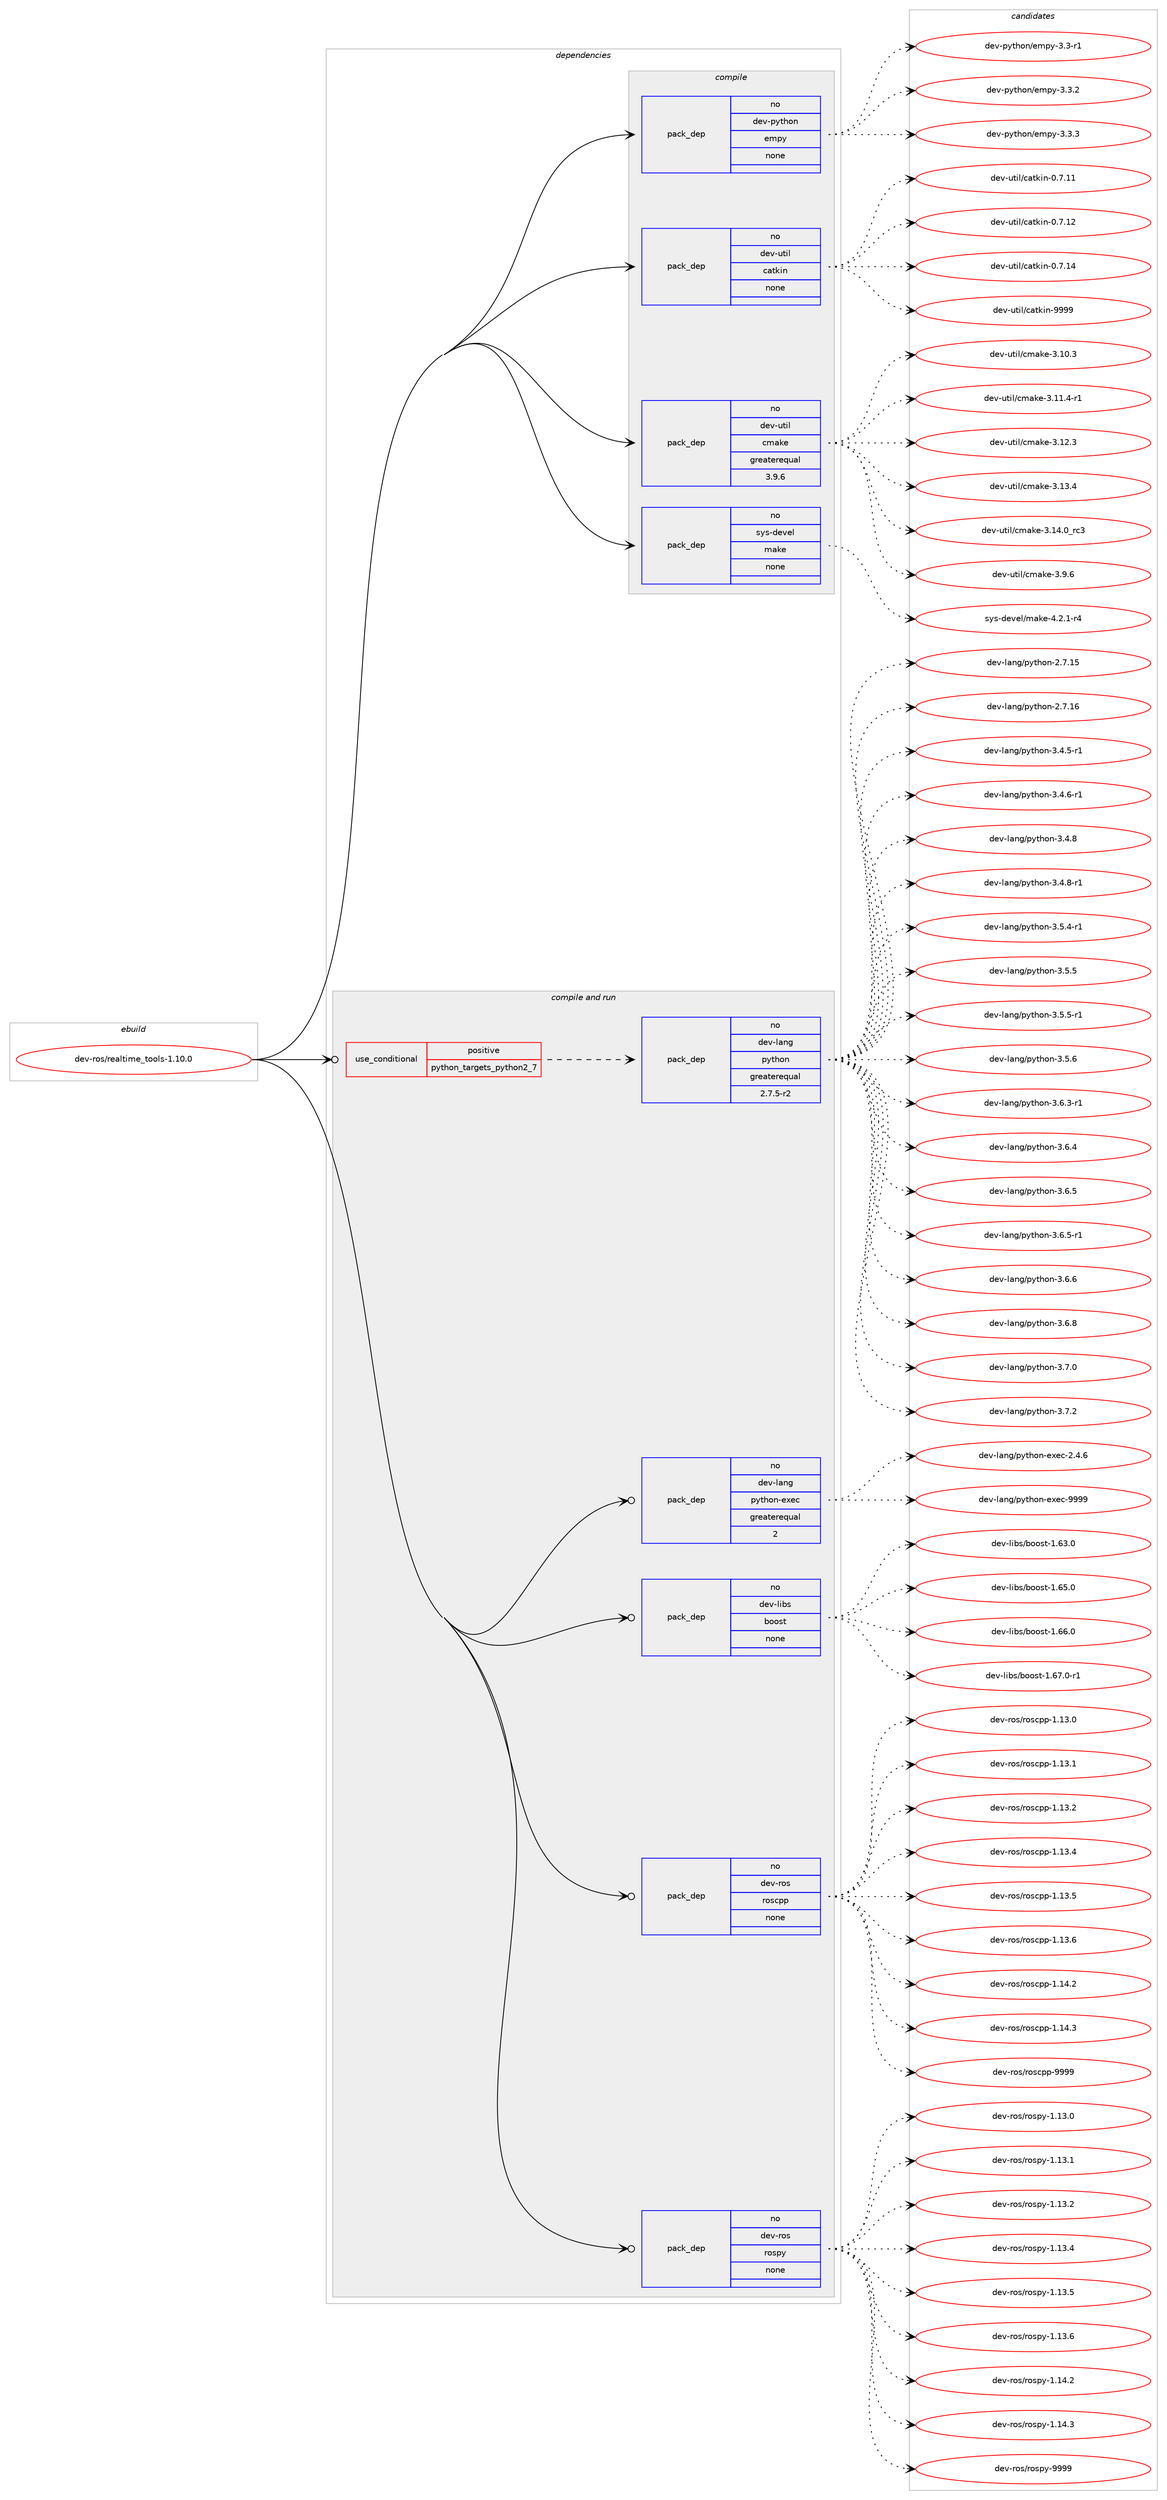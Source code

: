digraph prolog {

# *************
# Graph options
# *************

newrank=true;
concentrate=true;
compound=true;
graph [rankdir=LR,fontname=Helvetica,fontsize=10,ranksep=1.5];#, ranksep=2.5, nodesep=0.2];
edge  [arrowhead=vee];
node  [fontname=Helvetica,fontsize=10];

# **********
# The ebuild
# **********

subgraph cluster_leftcol {
color=gray;
rank=same;
label=<<i>ebuild</i>>;
id [label="dev-ros/realtime_tools-1.10.0", color=red, width=4, href="../dev-ros/realtime_tools-1.10.0.svg"];
}

# ****************
# The dependencies
# ****************

subgraph cluster_midcol {
color=gray;
label=<<i>dependencies</i>>;
subgraph cluster_compile {
fillcolor="#eeeeee";
style=filled;
label=<<i>compile</i>>;
subgraph pack1049964 {
dependency1462866 [label=<<TABLE BORDER="0" CELLBORDER="1" CELLSPACING="0" CELLPADDING="4" WIDTH="220"><TR><TD ROWSPAN="6" CELLPADDING="30">pack_dep</TD></TR><TR><TD WIDTH="110">no</TD></TR><TR><TD>dev-python</TD></TR><TR><TD>empy</TD></TR><TR><TD>none</TD></TR><TR><TD></TD></TR></TABLE>>, shape=none, color=blue];
}
id:e -> dependency1462866:w [weight=20,style="solid",arrowhead="vee"];
subgraph pack1049965 {
dependency1462867 [label=<<TABLE BORDER="0" CELLBORDER="1" CELLSPACING="0" CELLPADDING="4" WIDTH="220"><TR><TD ROWSPAN="6" CELLPADDING="30">pack_dep</TD></TR><TR><TD WIDTH="110">no</TD></TR><TR><TD>dev-util</TD></TR><TR><TD>catkin</TD></TR><TR><TD>none</TD></TR><TR><TD></TD></TR></TABLE>>, shape=none, color=blue];
}
id:e -> dependency1462867:w [weight=20,style="solid",arrowhead="vee"];
subgraph pack1049966 {
dependency1462868 [label=<<TABLE BORDER="0" CELLBORDER="1" CELLSPACING="0" CELLPADDING="4" WIDTH="220"><TR><TD ROWSPAN="6" CELLPADDING="30">pack_dep</TD></TR><TR><TD WIDTH="110">no</TD></TR><TR><TD>dev-util</TD></TR><TR><TD>cmake</TD></TR><TR><TD>greaterequal</TD></TR><TR><TD>3.9.6</TD></TR></TABLE>>, shape=none, color=blue];
}
id:e -> dependency1462868:w [weight=20,style="solid",arrowhead="vee"];
subgraph pack1049967 {
dependency1462869 [label=<<TABLE BORDER="0" CELLBORDER="1" CELLSPACING="0" CELLPADDING="4" WIDTH="220"><TR><TD ROWSPAN="6" CELLPADDING="30">pack_dep</TD></TR><TR><TD WIDTH="110">no</TD></TR><TR><TD>sys-devel</TD></TR><TR><TD>make</TD></TR><TR><TD>none</TD></TR><TR><TD></TD></TR></TABLE>>, shape=none, color=blue];
}
id:e -> dependency1462869:w [weight=20,style="solid",arrowhead="vee"];
}
subgraph cluster_compileandrun {
fillcolor="#eeeeee";
style=filled;
label=<<i>compile and run</i>>;
subgraph cond389512 {
dependency1462870 [label=<<TABLE BORDER="0" CELLBORDER="1" CELLSPACING="0" CELLPADDING="4"><TR><TD ROWSPAN="3" CELLPADDING="10">use_conditional</TD></TR><TR><TD>positive</TD></TR><TR><TD>python_targets_python2_7</TD></TR></TABLE>>, shape=none, color=red];
subgraph pack1049968 {
dependency1462871 [label=<<TABLE BORDER="0" CELLBORDER="1" CELLSPACING="0" CELLPADDING="4" WIDTH="220"><TR><TD ROWSPAN="6" CELLPADDING="30">pack_dep</TD></TR><TR><TD WIDTH="110">no</TD></TR><TR><TD>dev-lang</TD></TR><TR><TD>python</TD></TR><TR><TD>greaterequal</TD></TR><TR><TD>2.7.5-r2</TD></TR></TABLE>>, shape=none, color=blue];
}
dependency1462870:e -> dependency1462871:w [weight=20,style="dashed",arrowhead="vee"];
}
id:e -> dependency1462870:w [weight=20,style="solid",arrowhead="odotvee"];
subgraph pack1049969 {
dependency1462872 [label=<<TABLE BORDER="0" CELLBORDER="1" CELLSPACING="0" CELLPADDING="4" WIDTH="220"><TR><TD ROWSPAN="6" CELLPADDING="30">pack_dep</TD></TR><TR><TD WIDTH="110">no</TD></TR><TR><TD>dev-lang</TD></TR><TR><TD>python-exec</TD></TR><TR><TD>greaterequal</TD></TR><TR><TD>2</TD></TR></TABLE>>, shape=none, color=blue];
}
id:e -> dependency1462872:w [weight=20,style="solid",arrowhead="odotvee"];
subgraph pack1049970 {
dependency1462873 [label=<<TABLE BORDER="0" CELLBORDER="1" CELLSPACING="0" CELLPADDING="4" WIDTH="220"><TR><TD ROWSPAN="6" CELLPADDING="30">pack_dep</TD></TR><TR><TD WIDTH="110">no</TD></TR><TR><TD>dev-libs</TD></TR><TR><TD>boost</TD></TR><TR><TD>none</TD></TR><TR><TD></TD></TR></TABLE>>, shape=none, color=blue];
}
id:e -> dependency1462873:w [weight=20,style="solid",arrowhead="odotvee"];
subgraph pack1049971 {
dependency1462874 [label=<<TABLE BORDER="0" CELLBORDER="1" CELLSPACING="0" CELLPADDING="4" WIDTH="220"><TR><TD ROWSPAN="6" CELLPADDING="30">pack_dep</TD></TR><TR><TD WIDTH="110">no</TD></TR><TR><TD>dev-ros</TD></TR><TR><TD>roscpp</TD></TR><TR><TD>none</TD></TR><TR><TD></TD></TR></TABLE>>, shape=none, color=blue];
}
id:e -> dependency1462874:w [weight=20,style="solid",arrowhead="odotvee"];
subgraph pack1049972 {
dependency1462875 [label=<<TABLE BORDER="0" CELLBORDER="1" CELLSPACING="0" CELLPADDING="4" WIDTH="220"><TR><TD ROWSPAN="6" CELLPADDING="30">pack_dep</TD></TR><TR><TD WIDTH="110">no</TD></TR><TR><TD>dev-ros</TD></TR><TR><TD>rospy</TD></TR><TR><TD>none</TD></TR><TR><TD></TD></TR></TABLE>>, shape=none, color=blue];
}
id:e -> dependency1462875:w [weight=20,style="solid",arrowhead="odotvee"];
}
subgraph cluster_run {
fillcolor="#eeeeee";
style=filled;
label=<<i>run</i>>;
}
}

# **************
# The candidates
# **************

subgraph cluster_choices {
rank=same;
color=gray;
label=<<i>candidates</i>>;

subgraph choice1049964 {
color=black;
nodesep=1;
choice1001011184511212111610411111047101109112121455146514511449 [label="dev-python/empy-3.3-r1", color=red, width=4,href="../dev-python/empy-3.3-r1.svg"];
choice1001011184511212111610411111047101109112121455146514650 [label="dev-python/empy-3.3.2", color=red, width=4,href="../dev-python/empy-3.3.2.svg"];
choice1001011184511212111610411111047101109112121455146514651 [label="dev-python/empy-3.3.3", color=red, width=4,href="../dev-python/empy-3.3.3.svg"];
dependency1462866:e -> choice1001011184511212111610411111047101109112121455146514511449:w [style=dotted,weight="100"];
dependency1462866:e -> choice1001011184511212111610411111047101109112121455146514650:w [style=dotted,weight="100"];
dependency1462866:e -> choice1001011184511212111610411111047101109112121455146514651:w [style=dotted,weight="100"];
}
subgraph choice1049965 {
color=black;
nodesep=1;
choice1001011184511711610510847999711610710511045484655464949 [label="dev-util/catkin-0.7.11", color=red, width=4,href="../dev-util/catkin-0.7.11.svg"];
choice1001011184511711610510847999711610710511045484655464950 [label="dev-util/catkin-0.7.12", color=red, width=4,href="../dev-util/catkin-0.7.12.svg"];
choice1001011184511711610510847999711610710511045484655464952 [label="dev-util/catkin-0.7.14", color=red, width=4,href="../dev-util/catkin-0.7.14.svg"];
choice100101118451171161051084799971161071051104557575757 [label="dev-util/catkin-9999", color=red, width=4,href="../dev-util/catkin-9999.svg"];
dependency1462867:e -> choice1001011184511711610510847999711610710511045484655464949:w [style=dotted,weight="100"];
dependency1462867:e -> choice1001011184511711610510847999711610710511045484655464950:w [style=dotted,weight="100"];
dependency1462867:e -> choice1001011184511711610510847999711610710511045484655464952:w [style=dotted,weight="100"];
dependency1462867:e -> choice100101118451171161051084799971161071051104557575757:w [style=dotted,weight="100"];
}
subgraph choice1049966 {
color=black;
nodesep=1;
choice1001011184511711610510847991099710710145514649484651 [label="dev-util/cmake-3.10.3", color=red, width=4,href="../dev-util/cmake-3.10.3.svg"];
choice10010111845117116105108479910997107101455146494946524511449 [label="dev-util/cmake-3.11.4-r1", color=red, width=4,href="../dev-util/cmake-3.11.4-r1.svg"];
choice1001011184511711610510847991099710710145514649504651 [label="dev-util/cmake-3.12.3", color=red, width=4,href="../dev-util/cmake-3.12.3.svg"];
choice1001011184511711610510847991099710710145514649514652 [label="dev-util/cmake-3.13.4", color=red, width=4,href="../dev-util/cmake-3.13.4.svg"];
choice1001011184511711610510847991099710710145514649524648951149951 [label="dev-util/cmake-3.14.0_rc3", color=red, width=4,href="../dev-util/cmake-3.14.0_rc3.svg"];
choice10010111845117116105108479910997107101455146574654 [label="dev-util/cmake-3.9.6", color=red, width=4,href="../dev-util/cmake-3.9.6.svg"];
dependency1462868:e -> choice1001011184511711610510847991099710710145514649484651:w [style=dotted,weight="100"];
dependency1462868:e -> choice10010111845117116105108479910997107101455146494946524511449:w [style=dotted,weight="100"];
dependency1462868:e -> choice1001011184511711610510847991099710710145514649504651:w [style=dotted,weight="100"];
dependency1462868:e -> choice1001011184511711610510847991099710710145514649514652:w [style=dotted,weight="100"];
dependency1462868:e -> choice1001011184511711610510847991099710710145514649524648951149951:w [style=dotted,weight="100"];
dependency1462868:e -> choice10010111845117116105108479910997107101455146574654:w [style=dotted,weight="100"];
}
subgraph choice1049967 {
color=black;
nodesep=1;
choice1151211154510010111810110847109971071014552465046494511452 [label="sys-devel/make-4.2.1-r4", color=red, width=4,href="../sys-devel/make-4.2.1-r4.svg"];
dependency1462869:e -> choice1151211154510010111810110847109971071014552465046494511452:w [style=dotted,weight="100"];
}
subgraph choice1049968 {
color=black;
nodesep=1;
choice10010111845108971101034711212111610411111045504655464953 [label="dev-lang/python-2.7.15", color=red, width=4,href="../dev-lang/python-2.7.15.svg"];
choice10010111845108971101034711212111610411111045504655464954 [label="dev-lang/python-2.7.16", color=red, width=4,href="../dev-lang/python-2.7.16.svg"];
choice1001011184510897110103471121211161041111104551465246534511449 [label="dev-lang/python-3.4.5-r1", color=red, width=4,href="../dev-lang/python-3.4.5-r1.svg"];
choice1001011184510897110103471121211161041111104551465246544511449 [label="dev-lang/python-3.4.6-r1", color=red, width=4,href="../dev-lang/python-3.4.6-r1.svg"];
choice100101118451089711010347112121116104111110455146524656 [label="dev-lang/python-3.4.8", color=red, width=4,href="../dev-lang/python-3.4.8.svg"];
choice1001011184510897110103471121211161041111104551465246564511449 [label="dev-lang/python-3.4.8-r1", color=red, width=4,href="../dev-lang/python-3.4.8-r1.svg"];
choice1001011184510897110103471121211161041111104551465346524511449 [label="dev-lang/python-3.5.4-r1", color=red, width=4,href="../dev-lang/python-3.5.4-r1.svg"];
choice100101118451089711010347112121116104111110455146534653 [label="dev-lang/python-3.5.5", color=red, width=4,href="../dev-lang/python-3.5.5.svg"];
choice1001011184510897110103471121211161041111104551465346534511449 [label="dev-lang/python-3.5.5-r1", color=red, width=4,href="../dev-lang/python-3.5.5-r1.svg"];
choice100101118451089711010347112121116104111110455146534654 [label="dev-lang/python-3.5.6", color=red, width=4,href="../dev-lang/python-3.5.6.svg"];
choice1001011184510897110103471121211161041111104551465446514511449 [label="dev-lang/python-3.6.3-r1", color=red, width=4,href="../dev-lang/python-3.6.3-r1.svg"];
choice100101118451089711010347112121116104111110455146544652 [label="dev-lang/python-3.6.4", color=red, width=4,href="../dev-lang/python-3.6.4.svg"];
choice100101118451089711010347112121116104111110455146544653 [label="dev-lang/python-3.6.5", color=red, width=4,href="../dev-lang/python-3.6.5.svg"];
choice1001011184510897110103471121211161041111104551465446534511449 [label="dev-lang/python-3.6.5-r1", color=red, width=4,href="../dev-lang/python-3.6.5-r1.svg"];
choice100101118451089711010347112121116104111110455146544654 [label="dev-lang/python-3.6.6", color=red, width=4,href="../dev-lang/python-3.6.6.svg"];
choice100101118451089711010347112121116104111110455146544656 [label="dev-lang/python-3.6.8", color=red, width=4,href="../dev-lang/python-3.6.8.svg"];
choice100101118451089711010347112121116104111110455146554648 [label="dev-lang/python-3.7.0", color=red, width=4,href="../dev-lang/python-3.7.0.svg"];
choice100101118451089711010347112121116104111110455146554650 [label="dev-lang/python-3.7.2", color=red, width=4,href="../dev-lang/python-3.7.2.svg"];
dependency1462871:e -> choice10010111845108971101034711212111610411111045504655464953:w [style=dotted,weight="100"];
dependency1462871:e -> choice10010111845108971101034711212111610411111045504655464954:w [style=dotted,weight="100"];
dependency1462871:e -> choice1001011184510897110103471121211161041111104551465246534511449:w [style=dotted,weight="100"];
dependency1462871:e -> choice1001011184510897110103471121211161041111104551465246544511449:w [style=dotted,weight="100"];
dependency1462871:e -> choice100101118451089711010347112121116104111110455146524656:w [style=dotted,weight="100"];
dependency1462871:e -> choice1001011184510897110103471121211161041111104551465246564511449:w [style=dotted,weight="100"];
dependency1462871:e -> choice1001011184510897110103471121211161041111104551465346524511449:w [style=dotted,weight="100"];
dependency1462871:e -> choice100101118451089711010347112121116104111110455146534653:w [style=dotted,weight="100"];
dependency1462871:e -> choice1001011184510897110103471121211161041111104551465346534511449:w [style=dotted,weight="100"];
dependency1462871:e -> choice100101118451089711010347112121116104111110455146534654:w [style=dotted,weight="100"];
dependency1462871:e -> choice1001011184510897110103471121211161041111104551465446514511449:w [style=dotted,weight="100"];
dependency1462871:e -> choice100101118451089711010347112121116104111110455146544652:w [style=dotted,weight="100"];
dependency1462871:e -> choice100101118451089711010347112121116104111110455146544653:w [style=dotted,weight="100"];
dependency1462871:e -> choice1001011184510897110103471121211161041111104551465446534511449:w [style=dotted,weight="100"];
dependency1462871:e -> choice100101118451089711010347112121116104111110455146544654:w [style=dotted,weight="100"];
dependency1462871:e -> choice100101118451089711010347112121116104111110455146544656:w [style=dotted,weight="100"];
dependency1462871:e -> choice100101118451089711010347112121116104111110455146554648:w [style=dotted,weight="100"];
dependency1462871:e -> choice100101118451089711010347112121116104111110455146554650:w [style=dotted,weight="100"];
}
subgraph choice1049969 {
color=black;
nodesep=1;
choice1001011184510897110103471121211161041111104510112010199455046524654 [label="dev-lang/python-exec-2.4.6", color=red, width=4,href="../dev-lang/python-exec-2.4.6.svg"];
choice10010111845108971101034711212111610411111045101120101994557575757 [label="dev-lang/python-exec-9999", color=red, width=4,href="../dev-lang/python-exec-9999.svg"];
dependency1462872:e -> choice1001011184510897110103471121211161041111104510112010199455046524654:w [style=dotted,weight="100"];
dependency1462872:e -> choice10010111845108971101034711212111610411111045101120101994557575757:w [style=dotted,weight="100"];
}
subgraph choice1049970 {
color=black;
nodesep=1;
choice1001011184510810598115479811111111511645494654514648 [label="dev-libs/boost-1.63.0", color=red, width=4,href="../dev-libs/boost-1.63.0.svg"];
choice1001011184510810598115479811111111511645494654534648 [label="dev-libs/boost-1.65.0", color=red, width=4,href="../dev-libs/boost-1.65.0.svg"];
choice1001011184510810598115479811111111511645494654544648 [label="dev-libs/boost-1.66.0", color=red, width=4,href="../dev-libs/boost-1.66.0.svg"];
choice10010111845108105981154798111111115116454946545546484511449 [label="dev-libs/boost-1.67.0-r1", color=red, width=4,href="../dev-libs/boost-1.67.0-r1.svg"];
dependency1462873:e -> choice1001011184510810598115479811111111511645494654514648:w [style=dotted,weight="100"];
dependency1462873:e -> choice1001011184510810598115479811111111511645494654534648:w [style=dotted,weight="100"];
dependency1462873:e -> choice1001011184510810598115479811111111511645494654544648:w [style=dotted,weight="100"];
dependency1462873:e -> choice10010111845108105981154798111111115116454946545546484511449:w [style=dotted,weight="100"];
}
subgraph choice1049971 {
color=black;
nodesep=1;
choice10010111845114111115471141111159911211245494649514648 [label="dev-ros/roscpp-1.13.0", color=red, width=4,href="../dev-ros/roscpp-1.13.0.svg"];
choice10010111845114111115471141111159911211245494649514649 [label="dev-ros/roscpp-1.13.1", color=red, width=4,href="../dev-ros/roscpp-1.13.1.svg"];
choice10010111845114111115471141111159911211245494649514650 [label="dev-ros/roscpp-1.13.2", color=red, width=4,href="../dev-ros/roscpp-1.13.2.svg"];
choice10010111845114111115471141111159911211245494649514652 [label="dev-ros/roscpp-1.13.4", color=red, width=4,href="../dev-ros/roscpp-1.13.4.svg"];
choice10010111845114111115471141111159911211245494649514653 [label="dev-ros/roscpp-1.13.5", color=red, width=4,href="../dev-ros/roscpp-1.13.5.svg"];
choice10010111845114111115471141111159911211245494649514654 [label="dev-ros/roscpp-1.13.6", color=red, width=4,href="../dev-ros/roscpp-1.13.6.svg"];
choice10010111845114111115471141111159911211245494649524650 [label="dev-ros/roscpp-1.14.2", color=red, width=4,href="../dev-ros/roscpp-1.14.2.svg"];
choice10010111845114111115471141111159911211245494649524651 [label="dev-ros/roscpp-1.14.3", color=red, width=4,href="../dev-ros/roscpp-1.14.3.svg"];
choice1001011184511411111547114111115991121124557575757 [label="dev-ros/roscpp-9999", color=red, width=4,href="../dev-ros/roscpp-9999.svg"];
dependency1462874:e -> choice10010111845114111115471141111159911211245494649514648:w [style=dotted,weight="100"];
dependency1462874:e -> choice10010111845114111115471141111159911211245494649514649:w [style=dotted,weight="100"];
dependency1462874:e -> choice10010111845114111115471141111159911211245494649514650:w [style=dotted,weight="100"];
dependency1462874:e -> choice10010111845114111115471141111159911211245494649514652:w [style=dotted,weight="100"];
dependency1462874:e -> choice10010111845114111115471141111159911211245494649514653:w [style=dotted,weight="100"];
dependency1462874:e -> choice10010111845114111115471141111159911211245494649514654:w [style=dotted,weight="100"];
dependency1462874:e -> choice10010111845114111115471141111159911211245494649524650:w [style=dotted,weight="100"];
dependency1462874:e -> choice10010111845114111115471141111159911211245494649524651:w [style=dotted,weight="100"];
dependency1462874:e -> choice1001011184511411111547114111115991121124557575757:w [style=dotted,weight="100"];
}
subgraph choice1049972 {
color=black;
nodesep=1;
choice100101118451141111154711411111511212145494649514648 [label="dev-ros/rospy-1.13.0", color=red, width=4,href="../dev-ros/rospy-1.13.0.svg"];
choice100101118451141111154711411111511212145494649514649 [label="dev-ros/rospy-1.13.1", color=red, width=4,href="../dev-ros/rospy-1.13.1.svg"];
choice100101118451141111154711411111511212145494649514650 [label="dev-ros/rospy-1.13.2", color=red, width=4,href="../dev-ros/rospy-1.13.2.svg"];
choice100101118451141111154711411111511212145494649514652 [label="dev-ros/rospy-1.13.4", color=red, width=4,href="../dev-ros/rospy-1.13.4.svg"];
choice100101118451141111154711411111511212145494649514653 [label="dev-ros/rospy-1.13.5", color=red, width=4,href="../dev-ros/rospy-1.13.5.svg"];
choice100101118451141111154711411111511212145494649514654 [label="dev-ros/rospy-1.13.6", color=red, width=4,href="../dev-ros/rospy-1.13.6.svg"];
choice100101118451141111154711411111511212145494649524650 [label="dev-ros/rospy-1.14.2", color=red, width=4,href="../dev-ros/rospy-1.14.2.svg"];
choice100101118451141111154711411111511212145494649524651 [label="dev-ros/rospy-1.14.3", color=red, width=4,href="../dev-ros/rospy-1.14.3.svg"];
choice10010111845114111115471141111151121214557575757 [label="dev-ros/rospy-9999", color=red, width=4,href="../dev-ros/rospy-9999.svg"];
dependency1462875:e -> choice100101118451141111154711411111511212145494649514648:w [style=dotted,weight="100"];
dependency1462875:e -> choice100101118451141111154711411111511212145494649514649:w [style=dotted,weight="100"];
dependency1462875:e -> choice100101118451141111154711411111511212145494649514650:w [style=dotted,weight="100"];
dependency1462875:e -> choice100101118451141111154711411111511212145494649514652:w [style=dotted,weight="100"];
dependency1462875:e -> choice100101118451141111154711411111511212145494649514653:w [style=dotted,weight="100"];
dependency1462875:e -> choice100101118451141111154711411111511212145494649514654:w [style=dotted,weight="100"];
dependency1462875:e -> choice100101118451141111154711411111511212145494649524650:w [style=dotted,weight="100"];
dependency1462875:e -> choice100101118451141111154711411111511212145494649524651:w [style=dotted,weight="100"];
dependency1462875:e -> choice10010111845114111115471141111151121214557575757:w [style=dotted,weight="100"];
}
}

}
